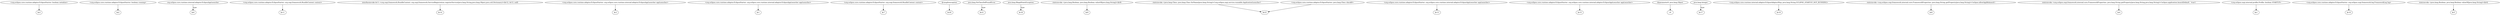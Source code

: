 digraph g {
0[label="<org.eclipse.core.runtime.adaptor.EclipseStarter: boolean initialize>"]
1[label="$z3"]
0->1[label=""]
2[label="<org.eclipse.core.runtime.adaptor.EclipseStarter: boolean running>"]
3[label="$z2"]
2->3[label=""]
4[label="org.eclipse.core.runtime.internal.adaptor.EclipseAppLauncher"]
5[label="$r6"]
4->5[label="type"]
6[label="<org.eclipse.core.runtime.adaptor.EclipseStarter: org.osgi.framework.BundleContext context>"]
7[label="$r11"]
6->7[label=""]
8[label="interfaceinvoke $r11.<org.osgi.framework.BundleContext: org.osgi.framework.ServiceRegistration registerService(java.lang.String,java.lang.Object,java.util.Dictionary)>($r12, $r13, null)"]
9[label="$r14"]
8->9[label=""]
10[label="<org.eclipse.core.runtime.adaptor.EclipseStarter: org.eclipse.core.runtime.internal.adaptor.EclipseAppLauncher appLauncher>"]
11[label="$r2"]
10->11[label=""]
12[label="<org.eclipse.core.runtime.adaptor.EclipseStarter: org.eclipse.core.runtime.internal.adaptor.EclipseAppLauncher appLauncher>"]
13[label="$r1"]
12->13[label=""]
14[label="<org.eclipse.core.runtime.adaptor.EclipseStarter: org.osgi.framework.BundleContext context>"]
15[label="$r7"]
14->15[label=""]
16[label="@caughtexception"]
17[label="$r20"]
16->17[label=""]
18[label="java.lang.NoClassDefFoundError"]
19[label="$r21"]
18->19[label="type"]
20[label="java.lang.IllegalStateException"]
21[label="$r18"]
20->21[label="type"]
22[label="staticinvoke <java.lang.Boolean: java.lang.Boolean valueOf(java.lang.String)>($r8)"]
23[label="$r9"]
22->23[label=""]
24[label="staticinvoke <java.lang.Class: java.lang.Class forName(java.lang.String)>('org.eclipse.osgi.service.runnable.ApplicationLauncher')"]
25[label="$r23"]
24->25[label=""]
26[label="<org.eclipse.core.runtime.adaptor.EclipseStarter: org.eclipse.core.runtime.internal.adaptor.EclipseAppLauncher appLauncher>"]
27[label="$r13"]
26->27[label=""]
28[label="<org.eclipse.core.runtime.adaptor.EclipseStarter: org.eclipse.core.runtime.internal.adaptor.EclipseAppLauncher appLauncher>"]
29[label="$r15"]
28->29[label=""]
30[label="@parameter0: java.lang.Object"]
31[label="r0"]
30->31[label=""]
32[label="java.lang.Integer"]
33[label="$r17"]
32->33[label="type"]
34[label="<org.eclipse.core.runtime.internal.adaptor.EclipseAdaptorMsg: java.lang.String ECLIPSE_STARTUP_NOT_RUNNING>"]
35[label="$r19"]
34->35[label=""]
36[label="staticinvoke <org.eclipse.osgi.framework.internal.core.FrameworkProperties: java.lang.String getProperty(java.lang.String)>('eclipse.allowAppRelaunch')"]
37[label="$r8"]
36->37[label=""]
38[label="staticinvoke <org.eclipse.osgi.framework.internal.core.FrameworkProperties: java.lang.String getProperty(java.lang.String,java.lang.String)>('eclipse.application.launchDefault', 'true')"]
39[label="$r4"]
38->39[label=""]
40[label="<org.eclipse.osgi.internal.profile.Profile: boolean STARTUP>"]
41[label="$z1"]
40->41[label=""]
42[label="<org.eclipse.core.runtime.adaptor.EclipseStarter: org.eclipse.osgi.framework.log.FrameworkLog log>"]
43[label="$r10"]
42->43[label=""]
44[label="<org.eclipse.core.runtime.adaptor.EclipseStarter: java.lang.Class class$0>"]
44->25[label=""]
45[label="staticinvoke <java.lang.Boolean: java.lang.Boolean valueOf(java.lang.String)>($r4)"]
46[label="$r5"]
45->46[label=""]
}
